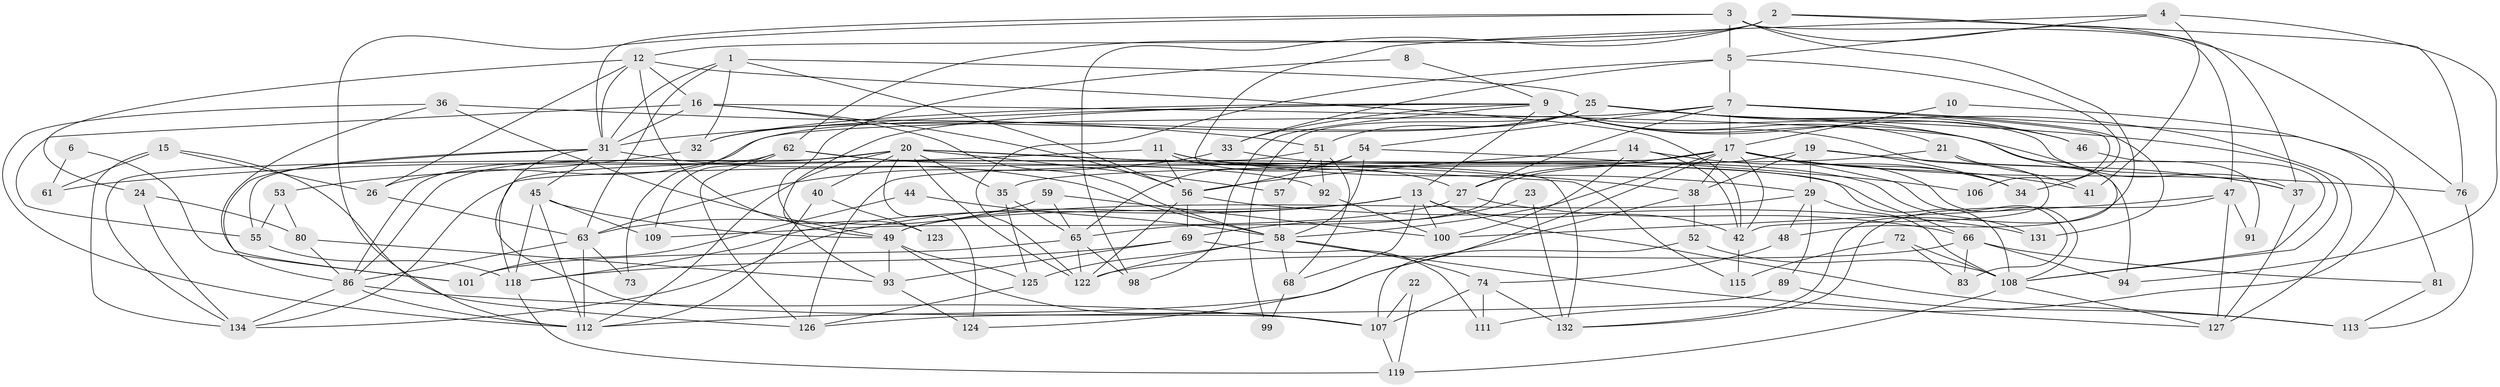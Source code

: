 // original degree distribution, {5: 0.18115942028985507, 4: 0.2826086956521739, 3: 0.2971014492753623, 2: 0.10144927536231885, 7: 0.043478260869565216, 6: 0.09420289855072464}
// Generated by graph-tools (version 1.1) at 2025/18/03/04/25 18:18:55]
// undirected, 96 vertices, 231 edges
graph export_dot {
graph [start="1"]
  node [color=gray90,style=filled];
  1;
  2;
  3 [super="+75"];
  4 [super="+30"];
  5 [super="+129"];
  6;
  7 [super="+85"];
  8;
  9 [super="+102+138"];
  10;
  11;
  12 [super="+39"];
  13 [super="+97"];
  14;
  15;
  16;
  17 [super="+50+18+104"];
  19 [super="+28"];
  20 [super="+79"];
  21;
  22;
  23;
  24;
  25 [super="+90+64"];
  26;
  27 [super="+60"];
  29 [super="+105"];
  31 [super="+43+133"];
  32;
  33;
  34;
  35;
  36;
  37 [super="+110"];
  38 [super="+121"];
  40;
  41;
  42 [super="+95+82"];
  44;
  45 [super="+70"];
  46 [super="+128"];
  47;
  48;
  49 [super="+67"];
  51;
  52;
  53;
  54 [super="+71"];
  55;
  56 [super="+77"];
  57;
  58 [super="+84+103"];
  59;
  61;
  62 [super="+116"];
  63 [super="+130"];
  65 [super="+88"];
  66 [super="+96"];
  68;
  69;
  72;
  73;
  74;
  76;
  80;
  81;
  83;
  86 [super="+87"];
  89;
  91;
  92;
  93;
  94;
  98;
  99;
  100;
  101;
  106;
  107 [super="+114"];
  108 [super="+120+136"];
  109;
  111;
  112 [super="+117"];
  113;
  115;
  118;
  119;
  122;
  123;
  124;
  125;
  126;
  127;
  131;
  132;
  134;
  1 -- 31;
  1 -- 25;
  1 -- 32;
  1 -- 63;
  1 -- 56;
  2 -- 37;
  2 -- 76;
  2 -- 98;
  2 -- 62;
  2 -- 12;
  3 -- 76;
  3 -- 47;
  3 -- 48;
  3 -- 112;
  3 -- 31;
  3 -- 5;
  4 -- 41;
  4 -- 94;
  4 -- 38;
  4 -- 5;
  5 -- 122;
  5 -- 33;
  5 -- 34;
  5 -- 7;
  6 -- 101;
  6 -- 61;
  7 -- 26;
  7 -- 81;
  7 -- 131;
  7 -- 106;
  7 -- 27;
  7 -- 17;
  7 -- 54;
  8 -- 93;
  8 -- 9;
  9 -- 21;
  9 -- 123;
  9 -- 32;
  9 -- 33;
  9 -- 37;
  9 -- 31;
  9 -- 98;
  9 -- 91;
  9 -- 46;
  9 -- 13;
  9 -- 42;
  10 -- 111;
  10 -- 17;
  11 -- 56;
  11 -- 29;
  11 -- 61;
  11 -- 66;
  11 -- 27;
  12 -- 16;
  12 -- 49;
  12 -- 24;
  12 -- 26;
  12 -- 42;
  12 -- 31;
  13 -- 100;
  13 -- 68;
  13 -- 113;
  13 -- 118;
  13 -- 134;
  13 -- 49;
  13 -- 42;
  14 -- 34;
  14 -- 100;
  14 -- 56;
  14 -- 42;
  15 -- 134;
  15 -- 126;
  15 -- 26;
  15 -- 61;
  16 -- 58;
  16 -- 55;
  16 -- 56;
  16 -- 37;
  16 -- 31;
  17 -- 38;
  17 -- 83;
  17 -- 41;
  17 -- 58;
  17 -- 42;
  17 -- 34;
  17 -- 134;
  17 -- 27 [weight=2];
  17 -- 126;
  17 -- 108;
  17 -- 124;
  17 -- 76;
  19 -- 29;
  19 -- 38;
  19 -- 65;
  19 -- 34;
  19 -- 37;
  20 -- 57;
  20 -- 124;
  20 -- 115;
  20 -- 122;
  20 -- 112;
  20 -- 35;
  20 -- 134;
  20 -- 86;
  20 -- 40;
  20 -- 108;
  21 -- 94;
  21 -- 35;
  21 -- 41;
  22 -- 119;
  22 -- 107;
  23 -- 69;
  23 -- 132;
  24 -- 134;
  24 -- 80;
  25 -- 108;
  25 -- 51;
  25 -- 73;
  25 -- 99;
  25 -- 132;
  25 -- 46;
  25 -- 32;
  25 -- 127;
  26 -- 63;
  27 -- 109;
  27 -- 66;
  29 -- 89;
  29 -- 48;
  29 -- 108;
  29 -- 49;
  31 -- 107;
  31 -- 55;
  31 -- 45;
  31 -- 58;
  31 -- 86;
  32 -- 53;
  33 -- 131;
  33 -- 63;
  35 -- 125;
  35 -- 65;
  36 -- 51;
  36 -- 101;
  36 -- 49;
  36 -- 112;
  37 -- 127;
  38 -- 52;
  38 -- 112;
  40 -- 112;
  40 -- 123;
  42 -- 115;
  44 -- 58;
  44 -- 101;
  45 -- 118;
  45 -- 49;
  45 -- 109;
  45 -- 112;
  46 -- 108;
  47 -- 132;
  47 -- 127;
  47 -- 91;
  47 -- 100;
  48 -- 74;
  49 -- 93;
  49 -- 125;
  49 -- 107;
  51 -- 118;
  51 -- 57;
  51 -- 68;
  51 -- 92;
  52 -- 108;
  52 -- 107;
  53 -- 55;
  53 -- 80;
  54 -- 106;
  54 -- 65;
  54 -- 58;
  54 -- 56;
  55 -- 118;
  56 -- 69;
  56 -- 131;
  56 -- 122;
  57 -- 58;
  58 -- 122;
  58 -- 125;
  58 -- 127;
  58 -- 68;
  58 -- 74;
  59 -- 65;
  59 -- 100;
  59 -- 63;
  62 -- 86;
  62 -- 132;
  62 -- 126;
  62 -- 92;
  62 -- 109;
  63 -- 86;
  63 -- 73;
  63 -- 112;
  65 -- 122;
  65 -- 98;
  65 -- 101;
  66 -- 122;
  66 -- 94;
  66 -- 83;
  66 -- 81;
  68 -- 99;
  69 -- 118;
  69 -- 93;
  69 -- 111;
  72 -- 115;
  72 -- 83;
  72 -- 108;
  74 -- 111;
  74 -- 132;
  74 -- 107;
  76 -- 113;
  80 -- 86;
  80 -- 93;
  81 -- 113;
  86 -- 107;
  86 -- 112;
  86 -- 134;
  89 -- 113;
  89 -- 126;
  92 -- 100;
  93 -- 124;
  107 -- 119;
  108 -- 127;
  108 -- 119;
  118 -- 119;
  125 -- 126;
}
